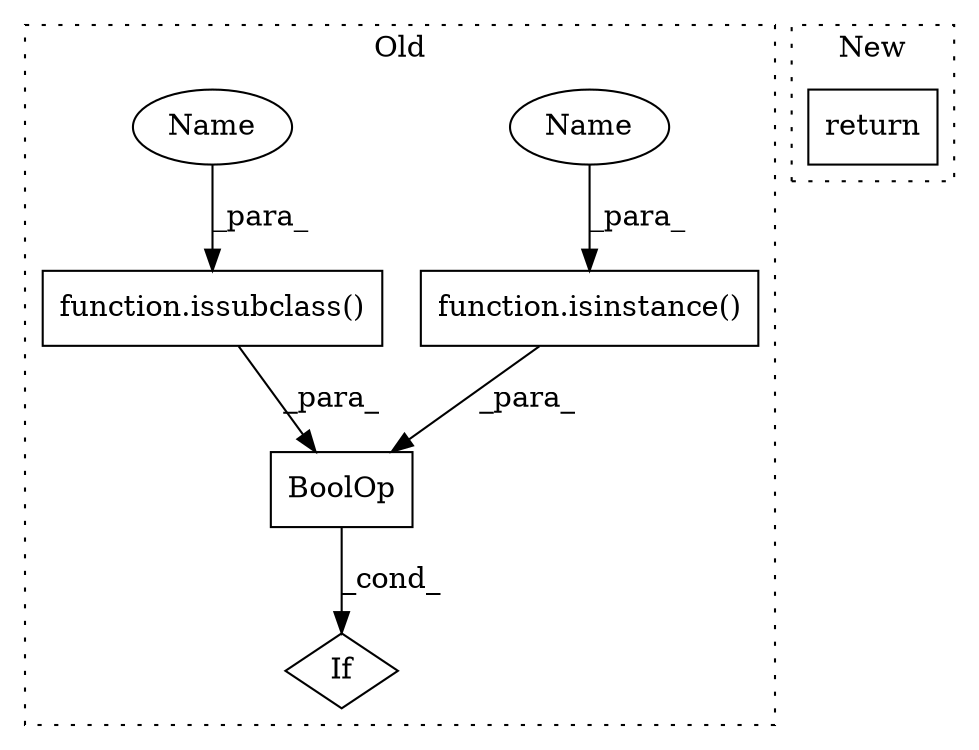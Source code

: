 digraph G {
subgraph cluster0 {
1 [label="function.issubclass()" a="75" s="26169,26196" l="11,1" shape="box"];
3 [label="BoolOp" a="72" s="26141" l="57" shape="box"];
4 [label="function.isinstance()" a="75" s="26142,26163" l="11,1" shape="box"];
5 [label="If" a="96" s="26138" l="3" shape="diamond"];
6 [label="Name" a="87" s="26153" l="1" shape="ellipse"];
7 [label="Name" a="87" s="26180" l="1" shape="ellipse"];
label = "Old";
style="dotted";
}
subgraph cluster1 {
2 [label="return" a="93" s="26728" l="7" shape="box"];
label = "New";
style="dotted";
}
1 -> 3 [label="_para_"];
3 -> 5 [label="_cond_"];
4 -> 3 [label="_para_"];
6 -> 4 [label="_para_"];
7 -> 1 [label="_para_"];
}